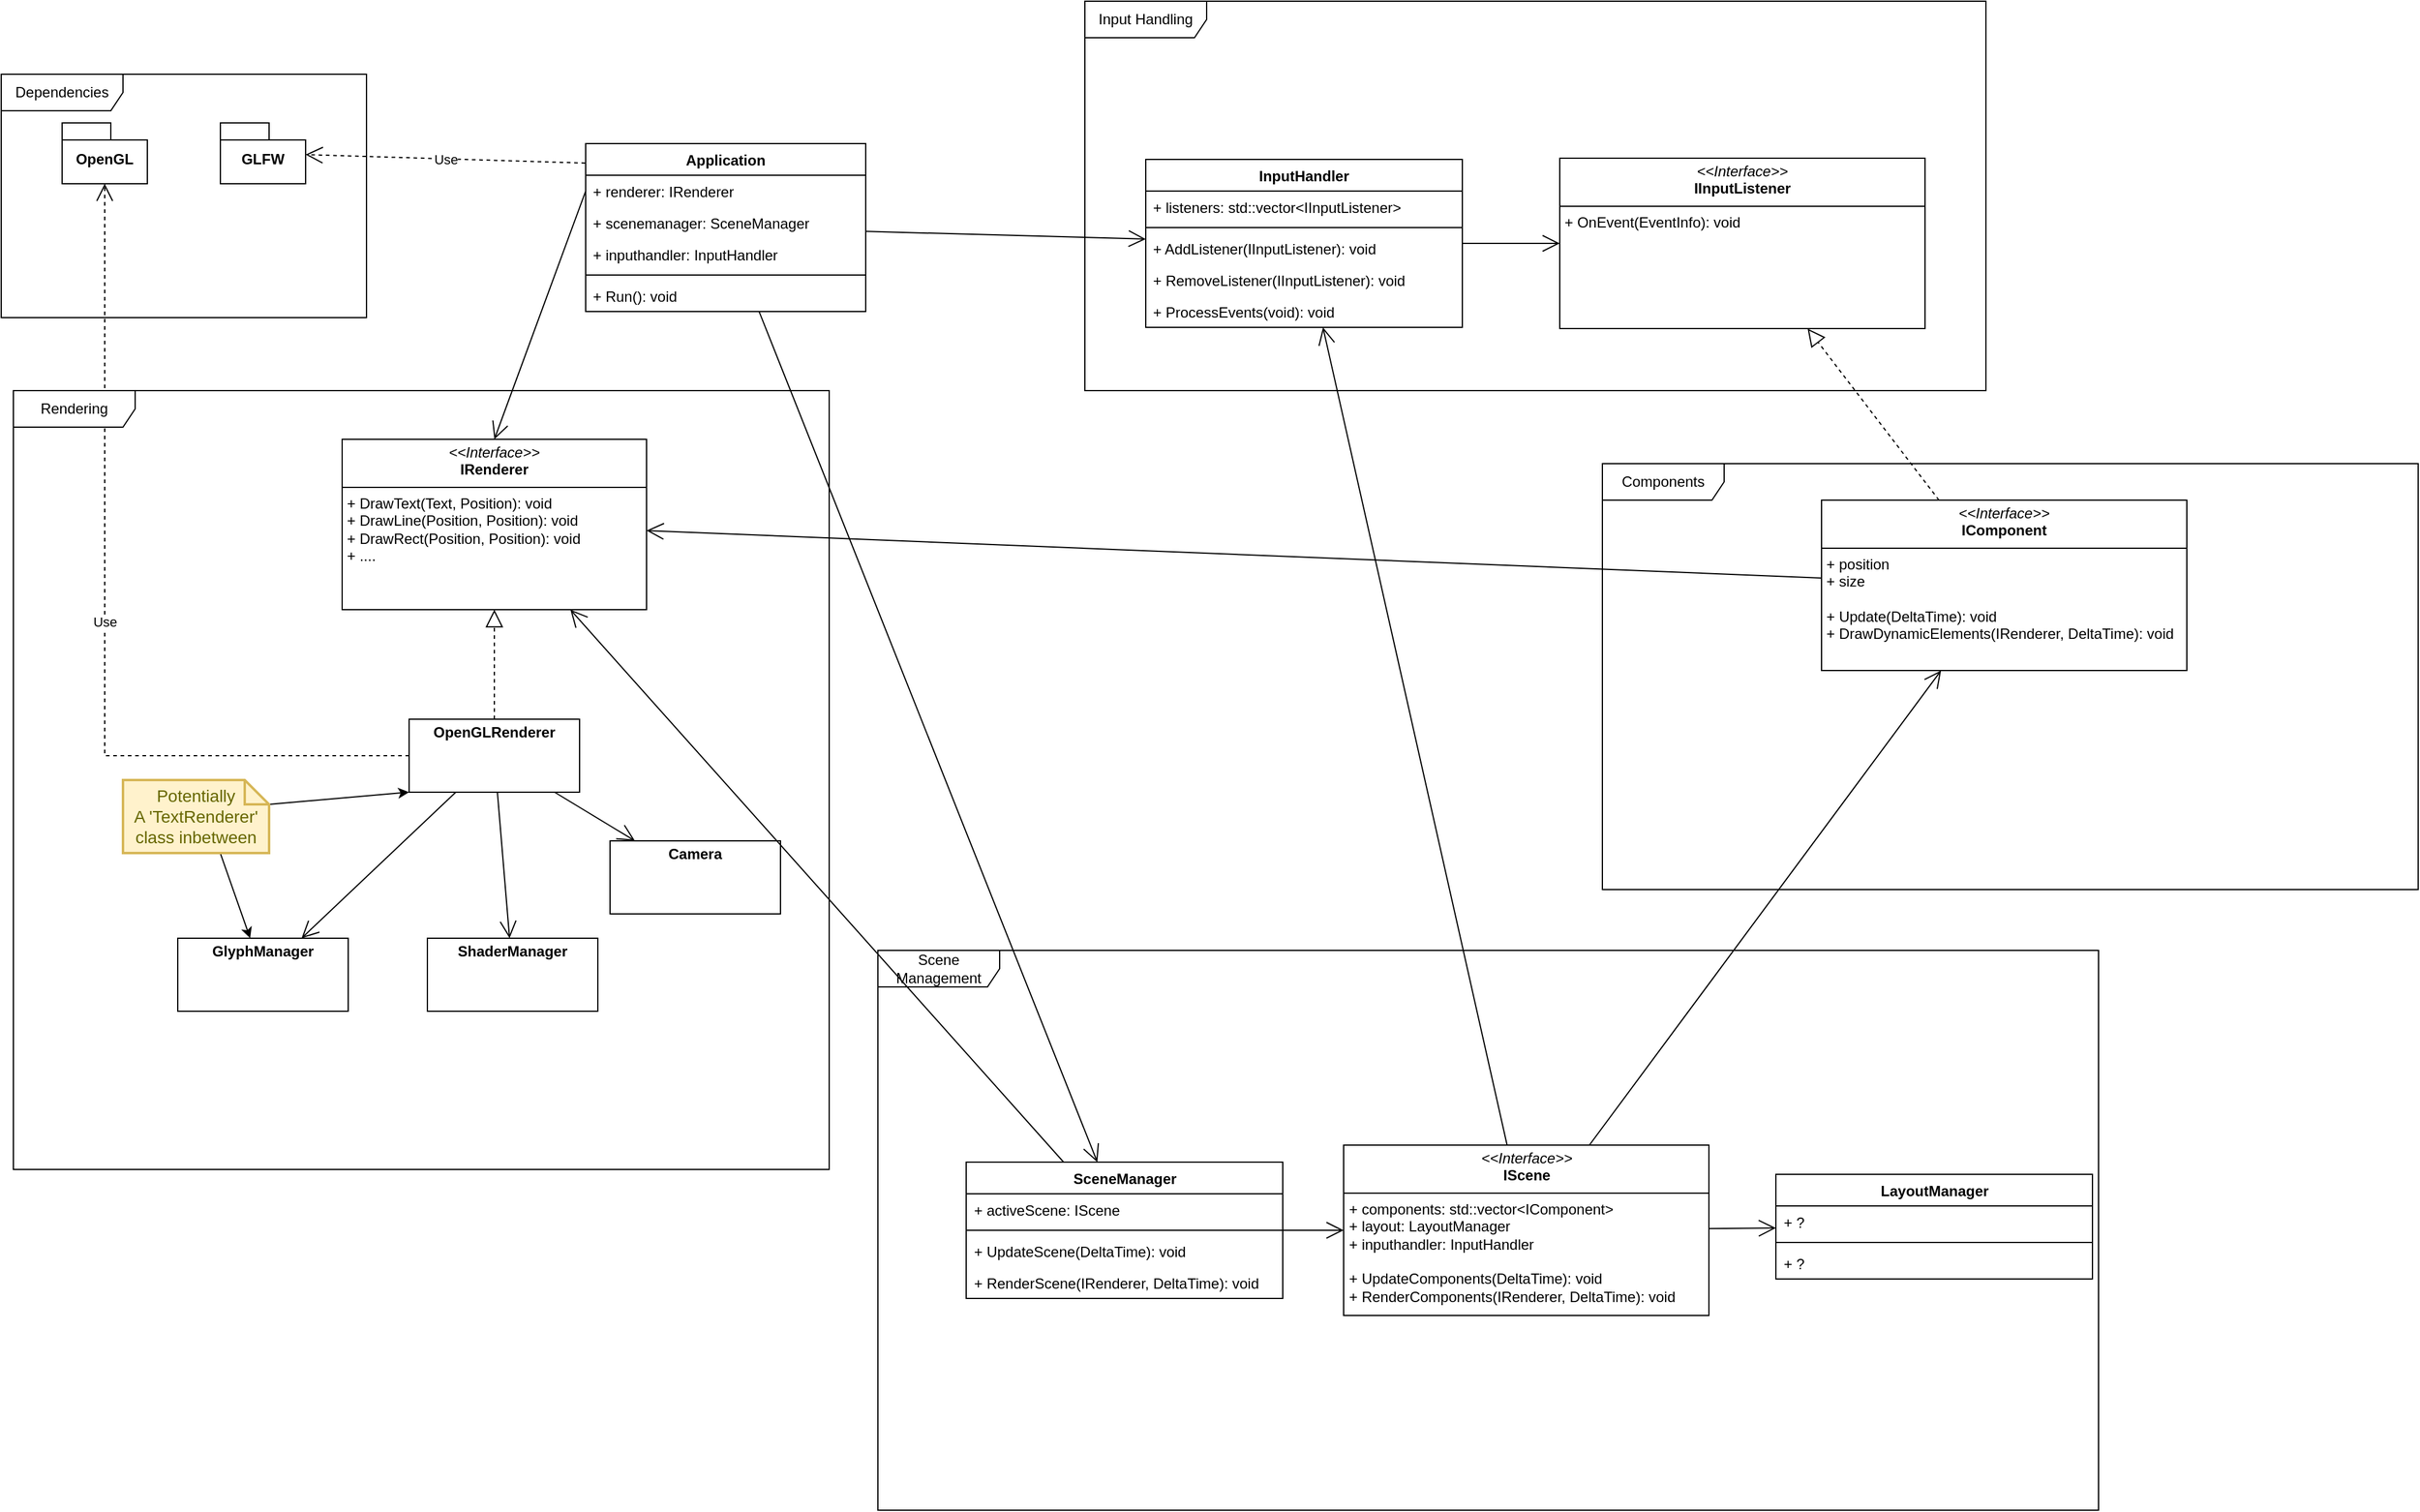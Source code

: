 <mxfile version="24.7.17">
  <diagram name="Page-1" id="9f46799a-70d6-7492-0946-bef42562c5a5">
    <mxGraphModel dx="2440" dy="2315" grid="1" gridSize="10" guides="1" tooltips="1" connect="1" arrows="1" fold="1" page="1" pageScale="1" pageWidth="1100" pageHeight="850" background="none" math="0" shadow="0">
      <root>
        <mxCell id="0" />
        <mxCell id="1" parent="0" />
        <mxCell id="ldVdUJ_2NzXwhwa70sZU-3" value="Application" style="swimlane;fontStyle=1;align=center;verticalAlign=top;childLayout=stackLayout;horizontal=1;startSize=26;horizontalStack=0;resizeParent=1;resizeParentMax=0;resizeLast=0;collapsible=1;marginBottom=0;whiteSpace=wrap;html=1;" parent="1" vertex="1">
          <mxGeometry x="480" y="57" width="230" height="138" as="geometry" />
        </mxCell>
        <mxCell id="ldVdUJ_2NzXwhwa70sZU-4" value="+ renderer: IRenderer" style="text;strokeColor=none;fillColor=none;align=left;verticalAlign=top;spacingLeft=4;spacingRight=4;overflow=hidden;rotatable=0;points=[[0,0.5],[1,0.5]];portConstraint=eastwest;whiteSpace=wrap;html=1;" parent="ldVdUJ_2NzXwhwa70sZU-3" vertex="1">
          <mxGeometry y="26" width="230" height="26" as="geometry" />
        </mxCell>
        <mxCell id="CkVZrtCV6ZixddmoGhVi-11" value="+ scenemanager: SceneManager" style="text;strokeColor=none;fillColor=none;align=left;verticalAlign=top;spacingLeft=4;spacingRight=4;overflow=hidden;rotatable=0;points=[[0,0.5],[1,0.5]];portConstraint=eastwest;whiteSpace=wrap;html=1;" vertex="1" parent="ldVdUJ_2NzXwhwa70sZU-3">
          <mxGeometry y="52" width="230" height="26" as="geometry" />
        </mxCell>
        <mxCell id="CkVZrtCV6ZixddmoGhVi-37" value="+ inputhandler: InputHandler" style="text;strokeColor=none;fillColor=none;align=left;verticalAlign=top;spacingLeft=4;spacingRight=4;overflow=hidden;rotatable=0;points=[[0,0.5],[1,0.5]];portConstraint=eastwest;whiteSpace=wrap;html=1;" vertex="1" parent="ldVdUJ_2NzXwhwa70sZU-3">
          <mxGeometry y="78" width="230" height="26" as="geometry" />
        </mxCell>
        <mxCell id="ldVdUJ_2NzXwhwa70sZU-5" value="" style="line;strokeWidth=1;fillColor=none;align=left;verticalAlign=middle;spacingTop=-1;spacingLeft=3;spacingRight=3;rotatable=0;labelPosition=right;points=[];portConstraint=eastwest;strokeColor=inherit;" parent="ldVdUJ_2NzXwhwa70sZU-3" vertex="1">
          <mxGeometry y="104" width="230" height="8" as="geometry" />
        </mxCell>
        <mxCell id="ldVdUJ_2NzXwhwa70sZU-6" value="+ Run(): void" style="text;strokeColor=none;fillColor=none;align=left;verticalAlign=top;spacingLeft=4;spacingRight=4;overflow=hidden;rotatable=0;points=[[0,0.5],[1,0.5]];portConstraint=eastwest;whiteSpace=wrap;html=1;" parent="ldVdUJ_2NzXwhwa70sZU-3" vertex="1">
          <mxGeometry y="112" width="230" height="26" as="geometry" />
        </mxCell>
        <mxCell id="ldVdUJ_2NzXwhwa70sZU-7" value="GLFW" style="shape=folder;fontStyle=1;spacingTop=10;tabWidth=40;tabHeight=14;tabPosition=left;html=1;whiteSpace=wrap;" parent="1" vertex="1">
          <mxGeometry x="180" y="40" width="70" height="50" as="geometry" />
        </mxCell>
        <mxCell id="ldVdUJ_2NzXwhwa70sZU-8" value="OpenGL" style="shape=folder;fontStyle=1;spacingTop=10;tabWidth=40;tabHeight=14;tabPosition=left;html=1;whiteSpace=wrap;" parent="1" vertex="1">
          <mxGeometry x="50" y="40" width="70" height="50" as="geometry" />
        </mxCell>
        <mxCell id="ldVdUJ_2NzXwhwa70sZU-9" value="Dependencies" style="shape=umlFrame;whiteSpace=wrap;html=1;pointerEvents=0;fillOpacity=100;width=100;" parent="1" vertex="1">
          <mxGeometry width="300" height="200" as="geometry" />
        </mxCell>
        <mxCell id="ldVdUJ_2NzXwhwa70sZU-10" value="Use" style="endArrow=open;endSize=12;dashed=1;html=1;rounded=0;exitX=-0.002;exitY=0.116;exitDx=0;exitDy=0;exitPerimeter=0;" parent="1" source="ldVdUJ_2NzXwhwa70sZU-3" target="ldVdUJ_2NzXwhwa70sZU-7" edge="1">
          <mxGeometry width="160" relative="1" as="geometry">
            <mxPoint x="420" y="590" as="sourcePoint" />
            <mxPoint x="580" y="590" as="targetPoint" />
          </mxGeometry>
        </mxCell>
        <mxCell id="ldVdUJ_2NzXwhwa70sZU-11" value="&lt;p style=&quot;margin:0px;margin-top:4px;text-align:center;&quot;&gt;&lt;i&gt;&amp;lt;&amp;lt;Interface&amp;gt;&amp;gt;&lt;/i&gt;&lt;br&gt;&lt;b&gt;IRenderer&lt;/b&gt;&lt;/p&gt;&lt;hr size=&quot;1&quot; style=&quot;border-style:solid;&quot;&gt;&lt;p style=&quot;margin:0px;margin-left:4px;&quot;&gt;+&lt;span style=&quot;background-color: initial;&quot;&gt;&amp;nbsp;DrawText(Text, Position): void&lt;/span&gt;&lt;/p&gt;&lt;p style=&quot;margin:0px;margin-left:4px;&quot;&gt;+ DrawLine(Position, Position): void&lt;/p&gt;&lt;p style=&quot;margin:0px;margin-left:4px;&quot;&gt;+ DrawRect(Position, Position): void&lt;/p&gt;&lt;p style=&quot;margin:0px;margin-left:4px;&quot;&gt;+ ....&lt;/p&gt;" style="verticalAlign=top;align=left;overflow=fill;html=1;whiteSpace=wrap;" parent="1" vertex="1">
          <mxGeometry x="280" y="300" width="250" height="140" as="geometry" />
        </mxCell>
        <mxCell id="ldVdUJ_2NzXwhwa70sZU-12" value="&lt;p style=&quot;margin:0px;margin-top:4px;text-align:center;&quot;&gt;&lt;b&gt;OpenGLRenderer&lt;/b&gt;&lt;/p&gt;" style="verticalAlign=top;align=left;overflow=fill;html=1;whiteSpace=wrap;" parent="1" vertex="1">
          <mxGeometry x="335" y="530" width="140" height="60" as="geometry" />
        </mxCell>
        <mxCell id="ldVdUJ_2NzXwhwa70sZU-13" value="" style="endArrow=block;dashed=1;endFill=0;endSize=12;html=1;rounded=0;exitX=0.5;exitY=0;exitDx=0;exitDy=0;" parent="1" source="ldVdUJ_2NzXwhwa70sZU-12" target="ldVdUJ_2NzXwhwa70sZU-11" edge="1">
          <mxGeometry width="160" relative="1" as="geometry">
            <mxPoint x="365" y="670" as="sourcePoint" />
            <mxPoint x="525" y="670" as="targetPoint" />
          </mxGeometry>
        </mxCell>
        <mxCell id="ldVdUJ_2NzXwhwa70sZU-14" value="Use" style="endArrow=open;endSize=12;dashed=1;html=1;rounded=0;entryX=0.5;entryY=1;entryDx=0;entryDy=0;entryPerimeter=0;edgeStyle=orthogonalEdgeStyle;" parent="1" target="ldVdUJ_2NzXwhwa70sZU-8" edge="1">
          <mxGeometry width="160" relative="1" as="geometry">
            <mxPoint x="335" y="560" as="sourcePoint" />
            <mxPoint x="580" y="590" as="targetPoint" />
            <Array as="points">
              <mxPoint x="335" y="560" />
              <mxPoint x="85" y="560" />
            </Array>
          </mxGeometry>
        </mxCell>
        <mxCell id="L-BBvo-nCaZcxiVlzpDM-5" value="Rendering" style="shape=umlFrame;whiteSpace=wrap;html=1;pointerEvents=0;width=100;" parent="1" vertex="1">
          <mxGeometry x="10" y="260" width="670" height="640" as="geometry" />
        </mxCell>
        <mxCell id="CkVZrtCV6ZixddmoGhVi-1" value="" style="endArrow=open;endFill=1;endSize=12;html=1;rounded=0;exitX=0;exitY=0.5;exitDx=0;exitDy=0;entryX=0.5;entryY=0;entryDx=0;entryDy=0;" edge="1" parent="1" source="ldVdUJ_2NzXwhwa70sZU-4" target="ldVdUJ_2NzXwhwa70sZU-11">
          <mxGeometry width="160" relative="1" as="geometry">
            <mxPoint x="470" y="530" as="sourcePoint" />
            <mxPoint x="630" y="530" as="targetPoint" />
          </mxGeometry>
        </mxCell>
        <mxCell id="CkVZrtCV6ZixddmoGhVi-2" value="&lt;p style=&quot;margin:0px;margin-top:4px;text-align:center;&quot;&gt;&lt;b&gt;GlyphManager&lt;/b&gt;&lt;/p&gt;" style="verticalAlign=top;align=left;overflow=fill;html=1;whiteSpace=wrap;" vertex="1" parent="1">
          <mxGeometry x="145" y="710" width="140" height="60" as="geometry" />
        </mxCell>
        <mxCell id="CkVZrtCV6ZixddmoGhVi-3" value="&lt;p style=&quot;margin:0px;margin-top:4px;text-align:center;&quot;&gt;&lt;b&gt;ShaderManager&lt;/b&gt;&lt;/p&gt;" style="verticalAlign=top;align=left;overflow=fill;html=1;whiteSpace=wrap;" vertex="1" parent="1">
          <mxGeometry x="350" y="710" width="140" height="60" as="geometry" />
        </mxCell>
        <mxCell id="CkVZrtCV6ZixddmoGhVi-4" value="" style="endArrow=open;endFill=1;endSize=12;html=1;rounded=0;" edge="1" parent="1" source="ldVdUJ_2NzXwhwa70sZU-12" target="CkVZrtCV6ZixddmoGhVi-2">
          <mxGeometry width="160" relative="1" as="geometry">
            <mxPoint x="470" y="530" as="sourcePoint" />
            <mxPoint x="630" y="530" as="targetPoint" />
          </mxGeometry>
        </mxCell>
        <mxCell id="CkVZrtCV6ZixddmoGhVi-5" value="" style="endArrow=open;endFill=1;endSize=12;html=1;rounded=0;" edge="1" parent="1" source="ldVdUJ_2NzXwhwa70sZU-12" target="CkVZrtCV6ZixddmoGhVi-3">
          <mxGeometry width="160" relative="1" as="geometry">
            <mxPoint x="470" y="530" as="sourcePoint" />
            <mxPoint x="630" y="530" as="targetPoint" />
          </mxGeometry>
        </mxCell>
        <mxCell id="CkVZrtCV6ZixddmoGhVi-7" style="rounded=0;orthogonalLoop=1;jettySize=auto;html=1;exitX=0.656;exitY=0.944;exitDx=0;exitDy=0;exitPerimeter=0;" edge="1" parent="1" source="CkVZrtCV6ZixddmoGhVi-6" target="CkVZrtCV6ZixddmoGhVi-2">
          <mxGeometry relative="1" as="geometry" />
        </mxCell>
        <mxCell id="CkVZrtCV6ZixddmoGhVi-8" style="rounded=0;orthogonalLoop=1;jettySize=auto;html=1;exitX=0;exitY=0;exitDx=120;exitDy=20;exitPerimeter=0;entryX=0;entryY=1;entryDx=0;entryDy=0;" edge="1" parent="1" source="CkVZrtCV6ZixddmoGhVi-6" target="ldVdUJ_2NzXwhwa70sZU-12">
          <mxGeometry relative="1" as="geometry" />
        </mxCell>
        <mxCell id="CkVZrtCV6ZixddmoGhVi-6" value="Potentially&lt;div&gt;A &#39;TextRenderer&#39;&lt;/div&gt;&lt;div&gt;class inbetween&lt;/div&gt;" style="shape=note;strokeWidth=2;fontSize=14;size=20;whiteSpace=wrap;html=1;fillColor=#fff2cc;strokeColor=#d6b656;fontColor=#666600;" vertex="1" parent="1">
          <mxGeometry x="100" y="580" width="120" height="60" as="geometry" />
        </mxCell>
        <mxCell id="CkVZrtCV6ZixddmoGhVi-9" value="&lt;p style=&quot;margin:0px;margin-top:4px;text-align:center;&quot;&gt;&lt;b&gt;Camera&lt;/b&gt;&lt;/p&gt;" style="verticalAlign=top;align=left;overflow=fill;html=1;whiteSpace=wrap;" vertex="1" parent="1">
          <mxGeometry x="500" y="630" width="140" height="60" as="geometry" />
        </mxCell>
        <mxCell id="CkVZrtCV6ZixddmoGhVi-10" value="" style="endArrow=open;endFill=1;endSize=12;html=1;rounded=0;" edge="1" parent="1" source="ldVdUJ_2NzXwhwa70sZU-12" target="CkVZrtCV6ZixddmoGhVi-9">
          <mxGeometry width="160" relative="1" as="geometry">
            <mxPoint x="418" y="600" as="sourcePoint" />
            <mxPoint x="428" y="720" as="targetPoint" />
          </mxGeometry>
        </mxCell>
        <mxCell id="CkVZrtCV6ZixddmoGhVi-12" value="Components" style="shape=umlFrame;whiteSpace=wrap;html=1;pointerEvents=0;width=100;" vertex="1" parent="1">
          <mxGeometry x="1315" y="320" width="670" height="350" as="geometry" />
        </mxCell>
        <mxCell id="CkVZrtCV6ZixddmoGhVi-13" value="&lt;p style=&quot;margin:0px;margin-top:4px;text-align:center;&quot;&gt;&lt;i&gt;&amp;lt;&amp;lt;Interface&amp;gt;&amp;gt;&lt;/i&gt;&lt;br&gt;&lt;b&gt;IComponent&lt;/b&gt;&lt;/p&gt;&lt;hr size=&quot;1&quot; style=&quot;border-style:solid;&quot;&gt;&lt;p style=&quot;margin:0px;margin-left:4px;&quot;&gt;+&lt;span style=&quot;background-color: initial;&quot;&gt;&amp;nbsp;position&lt;/span&gt;&lt;/p&gt;&lt;p style=&quot;margin:0px;margin-left:4px;&quot;&gt;+ size&lt;/p&gt;&lt;p style=&quot;margin:0px;margin-left:4px;&quot;&gt;&lt;br&gt;&lt;/p&gt;&lt;p style=&quot;margin:0px;margin-left:4px;&quot;&gt;+ Update(DeltaTime): void&lt;/p&gt;&lt;p style=&quot;margin:0px;margin-left:4px;&quot;&gt;+ DrawDynamicElements(IRenderer, DeltaTime): void&lt;/p&gt;" style="verticalAlign=top;align=left;overflow=fill;html=1;whiteSpace=wrap;" vertex="1" parent="1">
          <mxGeometry x="1495" y="350" width="300" height="140" as="geometry" />
        </mxCell>
        <mxCell id="CkVZrtCV6ZixddmoGhVi-16" value="" style="endArrow=open;endFill=1;endSize=12;html=1;rounded=0;" edge="1" parent="1" source="CkVZrtCV6ZixddmoGhVi-13" target="ldVdUJ_2NzXwhwa70sZU-11">
          <mxGeometry width="160" relative="1" as="geometry">
            <mxPoint x="490" y="106" as="sourcePoint" />
            <mxPoint x="415" y="310" as="targetPoint" />
          </mxGeometry>
        </mxCell>
        <mxCell id="CkVZrtCV6ZixddmoGhVi-17" value="Scene Management" style="shape=umlFrame;whiteSpace=wrap;html=1;pointerEvents=0;width=100;" vertex="1" parent="1">
          <mxGeometry x="720" y="720" width="1002.5" height="460" as="geometry" />
        </mxCell>
        <mxCell id="CkVZrtCV6ZixddmoGhVi-19" value="SceneManager" style="swimlane;fontStyle=1;align=center;verticalAlign=top;childLayout=stackLayout;horizontal=1;startSize=26;horizontalStack=0;resizeParent=1;resizeParentMax=0;resizeLast=0;collapsible=1;marginBottom=0;whiteSpace=wrap;html=1;" vertex="1" parent="1">
          <mxGeometry x="792.5" y="894" width="260" height="112" as="geometry" />
        </mxCell>
        <mxCell id="CkVZrtCV6ZixddmoGhVi-20" value="+ activeScene: IScene" style="text;strokeColor=none;fillColor=none;align=left;verticalAlign=top;spacingLeft=4;spacingRight=4;overflow=hidden;rotatable=0;points=[[0,0.5],[1,0.5]];portConstraint=eastwest;whiteSpace=wrap;html=1;" vertex="1" parent="CkVZrtCV6ZixddmoGhVi-19">
          <mxGeometry y="26" width="260" height="26" as="geometry" />
        </mxCell>
        <mxCell id="CkVZrtCV6ZixddmoGhVi-22" value="" style="line;strokeWidth=1;fillColor=none;align=left;verticalAlign=middle;spacingTop=-1;spacingLeft=3;spacingRight=3;rotatable=0;labelPosition=right;points=[];portConstraint=eastwest;strokeColor=inherit;" vertex="1" parent="CkVZrtCV6ZixddmoGhVi-19">
          <mxGeometry y="52" width="260" height="8" as="geometry" />
        </mxCell>
        <mxCell id="CkVZrtCV6ZixddmoGhVi-23" value="+ UpdateScene(DeltaTime): void" style="text;strokeColor=none;fillColor=none;align=left;verticalAlign=top;spacingLeft=4;spacingRight=4;overflow=hidden;rotatable=0;points=[[0,0.5],[1,0.5]];portConstraint=eastwest;whiteSpace=wrap;html=1;" vertex="1" parent="CkVZrtCV6ZixddmoGhVi-19">
          <mxGeometry y="60" width="260" height="26" as="geometry" />
        </mxCell>
        <mxCell id="CkVZrtCV6ZixddmoGhVi-24" value="+ RenderScene(IRenderer, DeltaTime): void" style="text;strokeColor=none;fillColor=none;align=left;verticalAlign=top;spacingLeft=4;spacingRight=4;overflow=hidden;rotatable=0;points=[[0,0.5],[1,0.5]];portConstraint=eastwest;whiteSpace=wrap;html=1;" vertex="1" parent="CkVZrtCV6ZixddmoGhVi-19">
          <mxGeometry y="86" width="260" height="26" as="geometry" />
        </mxCell>
        <mxCell id="CkVZrtCV6ZixddmoGhVi-25" value="" style="endArrow=open;endFill=1;endSize=12;html=1;rounded=0;" edge="1" parent="1" source="ldVdUJ_2NzXwhwa70sZU-3" target="CkVZrtCV6ZixddmoGhVi-19">
          <mxGeometry width="160" relative="1" as="geometry">
            <mxPoint x="490" y="106" as="sourcePoint" />
            <mxPoint x="415" y="310" as="targetPoint" />
          </mxGeometry>
        </mxCell>
        <mxCell id="CkVZrtCV6ZixddmoGhVi-27" value="" style="endArrow=open;endFill=1;endSize=12;html=1;rounded=0;" edge="1" parent="1" source="CkVZrtCV6ZixddmoGhVi-19" target="ldVdUJ_2NzXwhwa70sZU-11">
          <mxGeometry width="160" relative="1" as="geometry">
            <mxPoint x="1062" y="270" as="sourcePoint" />
            <mxPoint x="1078" y="720" as="targetPoint" />
          </mxGeometry>
        </mxCell>
        <mxCell id="CkVZrtCV6ZixddmoGhVi-33" value="&lt;p style=&quot;margin:0px;margin-top:4px;text-align:center;&quot;&gt;&lt;i&gt;&amp;lt;&amp;lt;Interface&amp;gt;&amp;gt;&lt;/i&gt;&lt;br&gt;&lt;b&gt;IScene&lt;/b&gt;&lt;/p&gt;&lt;hr size=&quot;1&quot; style=&quot;border-style:solid;&quot;&gt;&lt;p style=&quot;margin:0px;margin-left:4px;&quot;&gt;+&lt;span style=&quot;background-color: initial;&quot;&gt;&amp;nbsp;components: std::vector&amp;lt;IComponent&amp;gt;&lt;/span&gt;&lt;/p&gt;&lt;p style=&quot;margin:0px;margin-left:4px;&quot;&gt;&lt;span style=&quot;background-color: initial;&quot;&gt;+ layout: LayoutManager&lt;/span&gt;&lt;/p&gt;&lt;p style=&quot;margin:0px;margin-left:4px;&quot;&gt;&lt;span style=&quot;background-color: initial;&quot;&gt;+ inputhandler: InputHandler&lt;/span&gt;&lt;/p&gt;&lt;p style=&quot;margin:0px;margin-left:4px;&quot;&gt;&lt;br&gt;&lt;/p&gt;&lt;p style=&quot;margin:0px;margin-left:4px;&quot;&gt;+ UpdateComponents(DeltaTime): void&lt;/p&gt;&lt;p style=&quot;margin:0px;margin-left:4px;&quot;&gt;+ RenderComponents(IRenderer, DeltaTime): void&lt;/p&gt;" style="verticalAlign=top;align=left;overflow=fill;html=1;whiteSpace=wrap;" vertex="1" parent="1">
          <mxGeometry x="1102.5" y="880" width="300" height="140" as="geometry" />
        </mxCell>
        <mxCell id="CkVZrtCV6ZixddmoGhVi-34" value="" style="endArrow=open;endFill=1;endSize=12;html=1;rounded=0;" edge="1" parent="1" source="CkVZrtCV6ZixddmoGhVi-19" target="CkVZrtCV6ZixddmoGhVi-33">
          <mxGeometry width="160" relative="1" as="geometry">
            <mxPoint x="672.5" y="746" as="sourcePoint" />
            <mxPoint x="882.5" y="788" as="targetPoint" />
          </mxGeometry>
        </mxCell>
        <mxCell id="CkVZrtCV6ZixddmoGhVi-35" value="" style="endArrow=open;endFill=1;endSize=12;html=1;rounded=0;" edge="1" parent="1" source="CkVZrtCV6ZixddmoGhVi-33" target="CkVZrtCV6ZixddmoGhVi-13">
          <mxGeometry width="160" relative="1" as="geometry">
            <mxPoint x="1060" y="470" as="sourcePoint" />
            <mxPoint x="1060" y="530" as="targetPoint" />
          </mxGeometry>
        </mxCell>
        <mxCell id="CkVZrtCV6ZixddmoGhVi-36" value="Input Handling" style="shape=umlFrame;whiteSpace=wrap;html=1;pointerEvents=0;width=100;" vertex="1" parent="1">
          <mxGeometry x="890" y="-60" width="740" height="320" as="geometry" />
        </mxCell>
        <mxCell id="CkVZrtCV6ZixddmoGhVi-38" value="InputHandler" style="swimlane;fontStyle=1;align=center;verticalAlign=top;childLayout=stackLayout;horizontal=1;startSize=26;horizontalStack=0;resizeParent=1;resizeParentMax=0;resizeLast=0;collapsible=1;marginBottom=0;whiteSpace=wrap;html=1;" vertex="1" parent="1">
          <mxGeometry x="940" y="70" width="260" height="138" as="geometry" />
        </mxCell>
        <mxCell id="CkVZrtCV6ZixddmoGhVi-39" value="+ listeners: std::vector&amp;lt;IInputListener&amp;gt;" style="text;strokeColor=none;fillColor=none;align=left;verticalAlign=top;spacingLeft=4;spacingRight=4;overflow=hidden;rotatable=0;points=[[0,0.5],[1,0.5]];portConstraint=eastwest;whiteSpace=wrap;html=1;" vertex="1" parent="CkVZrtCV6ZixddmoGhVi-38">
          <mxGeometry y="26" width="260" height="26" as="geometry" />
        </mxCell>
        <mxCell id="CkVZrtCV6ZixddmoGhVi-40" value="" style="line;strokeWidth=1;fillColor=none;align=left;verticalAlign=middle;spacingTop=-1;spacingLeft=3;spacingRight=3;rotatable=0;labelPosition=right;points=[];portConstraint=eastwest;strokeColor=inherit;" vertex="1" parent="CkVZrtCV6ZixddmoGhVi-38">
          <mxGeometry y="52" width="260" height="8" as="geometry" />
        </mxCell>
        <mxCell id="CkVZrtCV6ZixddmoGhVi-41" value="+ AddListener(IInputListener): void" style="text;strokeColor=none;fillColor=none;align=left;verticalAlign=top;spacingLeft=4;spacingRight=4;overflow=hidden;rotatable=0;points=[[0,0.5],[1,0.5]];portConstraint=eastwest;whiteSpace=wrap;html=1;" vertex="1" parent="CkVZrtCV6ZixddmoGhVi-38">
          <mxGeometry y="60" width="260" height="26" as="geometry" />
        </mxCell>
        <mxCell id="CkVZrtCV6ZixddmoGhVi-42" value="+ RemoveListener(IInputListener): void" style="text;strokeColor=none;fillColor=none;align=left;verticalAlign=top;spacingLeft=4;spacingRight=4;overflow=hidden;rotatable=0;points=[[0,0.5],[1,0.5]];portConstraint=eastwest;whiteSpace=wrap;html=1;" vertex="1" parent="CkVZrtCV6ZixddmoGhVi-38">
          <mxGeometry y="86" width="260" height="26" as="geometry" />
        </mxCell>
        <mxCell id="CkVZrtCV6ZixddmoGhVi-43" value="+ ProcessEvents(void): void" style="text;strokeColor=none;fillColor=none;align=left;verticalAlign=top;spacingLeft=4;spacingRight=4;overflow=hidden;rotatable=0;points=[[0,0.5],[1,0.5]];portConstraint=eastwest;whiteSpace=wrap;html=1;" vertex="1" parent="CkVZrtCV6ZixddmoGhVi-38">
          <mxGeometry y="112" width="260" height="26" as="geometry" />
        </mxCell>
        <mxCell id="CkVZrtCV6ZixddmoGhVi-44" value="" style="endArrow=open;endFill=1;endSize=12;html=1;rounded=0;" edge="1" parent="1" source="ldVdUJ_2NzXwhwa70sZU-3" target="CkVZrtCV6ZixddmoGhVi-38">
          <mxGeometry width="160" relative="1" as="geometry">
            <mxPoint x="718" y="205" as="sourcePoint" />
            <mxPoint x="968" y="358" as="targetPoint" />
          </mxGeometry>
        </mxCell>
        <mxCell id="CkVZrtCV6ZixddmoGhVi-45" value="&lt;p style=&quot;margin:0px;margin-top:4px;text-align:center;&quot;&gt;&lt;i&gt;&amp;lt;&amp;lt;Interface&amp;gt;&amp;gt;&lt;/i&gt;&lt;br&gt;&lt;b&gt;IInputListener&lt;/b&gt;&lt;/p&gt;&lt;hr size=&quot;1&quot; style=&quot;border-style:solid;&quot;&gt;&lt;p style=&quot;margin:0px;margin-left:4px;&quot;&gt;+&lt;span style=&quot;background-color: initial;&quot;&gt;&amp;nbsp;OnEvent(EventInfo): void&lt;/span&gt;&lt;/p&gt;" style="verticalAlign=top;align=left;overflow=fill;html=1;whiteSpace=wrap;" vertex="1" parent="1">
          <mxGeometry x="1280" y="69" width="300" height="140" as="geometry" />
        </mxCell>
        <mxCell id="CkVZrtCV6ZixddmoGhVi-46" value="" style="endArrow=open;endFill=1;endSize=12;html=1;rounded=0;" edge="1" parent="1" source="CkVZrtCV6ZixddmoGhVi-38" target="CkVZrtCV6ZixddmoGhVi-45">
          <mxGeometry width="160" relative="1" as="geometry">
            <mxPoint x="680" y="117" as="sourcePoint" />
            <mxPoint x="1060" y="22" as="targetPoint" />
          </mxGeometry>
        </mxCell>
        <mxCell id="CkVZrtCV6ZixddmoGhVi-47" value="LayoutManager" style="swimlane;fontStyle=1;align=center;verticalAlign=top;childLayout=stackLayout;horizontal=1;startSize=26;horizontalStack=0;resizeParent=1;resizeParentMax=0;resizeLast=0;collapsible=1;marginBottom=0;whiteSpace=wrap;html=1;" vertex="1" parent="1">
          <mxGeometry x="1457.5" y="904" width="260" height="86" as="geometry" />
        </mxCell>
        <mxCell id="CkVZrtCV6ZixddmoGhVi-48" value="+ ?" style="text;strokeColor=none;fillColor=none;align=left;verticalAlign=top;spacingLeft=4;spacingRight=4;overflow=hidden;rotatable=0;points=[[0,0.5],[1,0.5]];portConstraint=eastwest;whiteSpace=wrap;html=1;" vertex="1" parent="CkVZrtCV6ZixddmoGhVi-47">
          <mxGeometry y="26" width="260" height="26" as="geometry" />
        </mxCell>
        <mxCell id="CkVZrtCV6ZixddmoGhVi-49" value="" style="line;strokeWidth=1;fillColor=none;align=left;verticalAlign=middle;spacingTop=-1;spacingLeft=3;spacingRight=3;rotatable=0;labelPosition=right;points=[];portConstraint=eastwest;strokeColor=inherit;" vertex="1" parent="CkVZrtCV6ZixddmoGhVi-47">
          <mxGeometry y="52" width="260" height="8" as="geometry" />
        </mxCell>
        <mxCell id="CkVZrtCV6ZixddmoGhVi-50" value="+ ?" style="text;strokeColor=none;fillColor=none;align=left;verticalAlign=top;spacingLeft=4;spacingRight=4;overflow=hidden;rotatable=0;points=[[0,0.5],[1,0.5]];portConstraint=eastwest;whiteSpace=wrap;html=1;" vertex="1" parent="CkVZrtCV6ZixddmoGhVi-47">
          <mxGeometry y="60" width="260" height="26" as="geometry" />
        </mxCell>
        <mxCell id="CkVZrtCV6ZixddmoGhVi-52" value="" style="endArrow=open;endFill=1;endSize=12;html=1;rounded=0;" edge="1" parent="1" source="CkVZrtCV6ZixddmoGhVi-33" target="CkVZrtCV6ZixddmoGhVi-47">
          <mxGeometry width="160" relative="1" as="geometry">
            <mxPoint x="882.5" y="807" as="sourcePoint" />
            <mxPoint x="492.5" y="787" as="targetPoint" />
          </mxGeometry>
        </mxCell>
        <mxCell id="CkVZrtCV6ZixddmoGhVi-56" value="" style="endArrow=open;endFill=1;endSize=12;html=1;rounded=0;" edge="1" parent="1" source="CkVZrtCV6ZixddmoGhVi-33" target="CkVZrtCV6ZixddmoGhVi-38">
          <mxGeometry width="160" relative="1" as="geometry">
            <mxPoint x="666" y="205" as="sourcePoint" />
            <mxPoint x="930" y="504" as="targetPoint" />
          </mxGeometry>
        </mxCell>
        <mxCell id="CkVZrtCV6ZixddmoGhVi-59" value="" style="endArrow=block;dashed=1;endFill=0;endSize=12;html=1;rounded=0;" edge="1" parent="1" source="CkVZrtCV6ZixddmoGhVi-13" target="CkVZrtCV6ZixddmoGhVi-45">
          <mxGeometry width="160" relative="1" as="geometry">
            <mxPoint x="1110" y="510" as="sourcePoint" />
            <mxPoint x="1270" y="510" as="targetPoint" />
          </mxGeometry>
        </mxCell>
      </root>
    </mxGraphModel>
  </diagram>
</mxfile>
